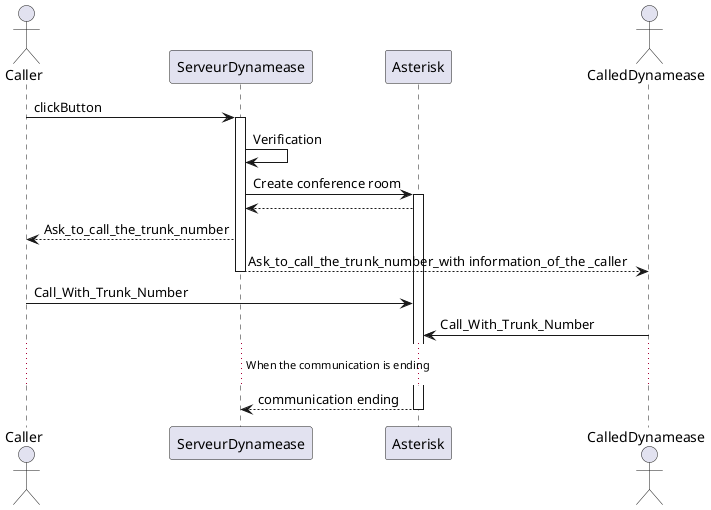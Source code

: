 @startuml

actor Caller as caller
participant ServeurDynamease as dyn
participant Asterisk as ast
actor CalledDynamease as called

caller -> dyn : clickButton

activate dyn

dyn -> dyn : Verification
dyn -> ast : Create conference room
activate ast
ast --> dyn
dyn --> caller : Ask_to_call_the_trunk_number
dyn --> called : Ask_to_call_the_trunk_number_with information_of_the _caller

deactivate dyn

caller -> ast : Call_With_Trunk_Number
called -> ast : Call_With_Trunk_Number

...When the communication is ending...
ast --> dyn : communication ending
deactivate ast


@enduml